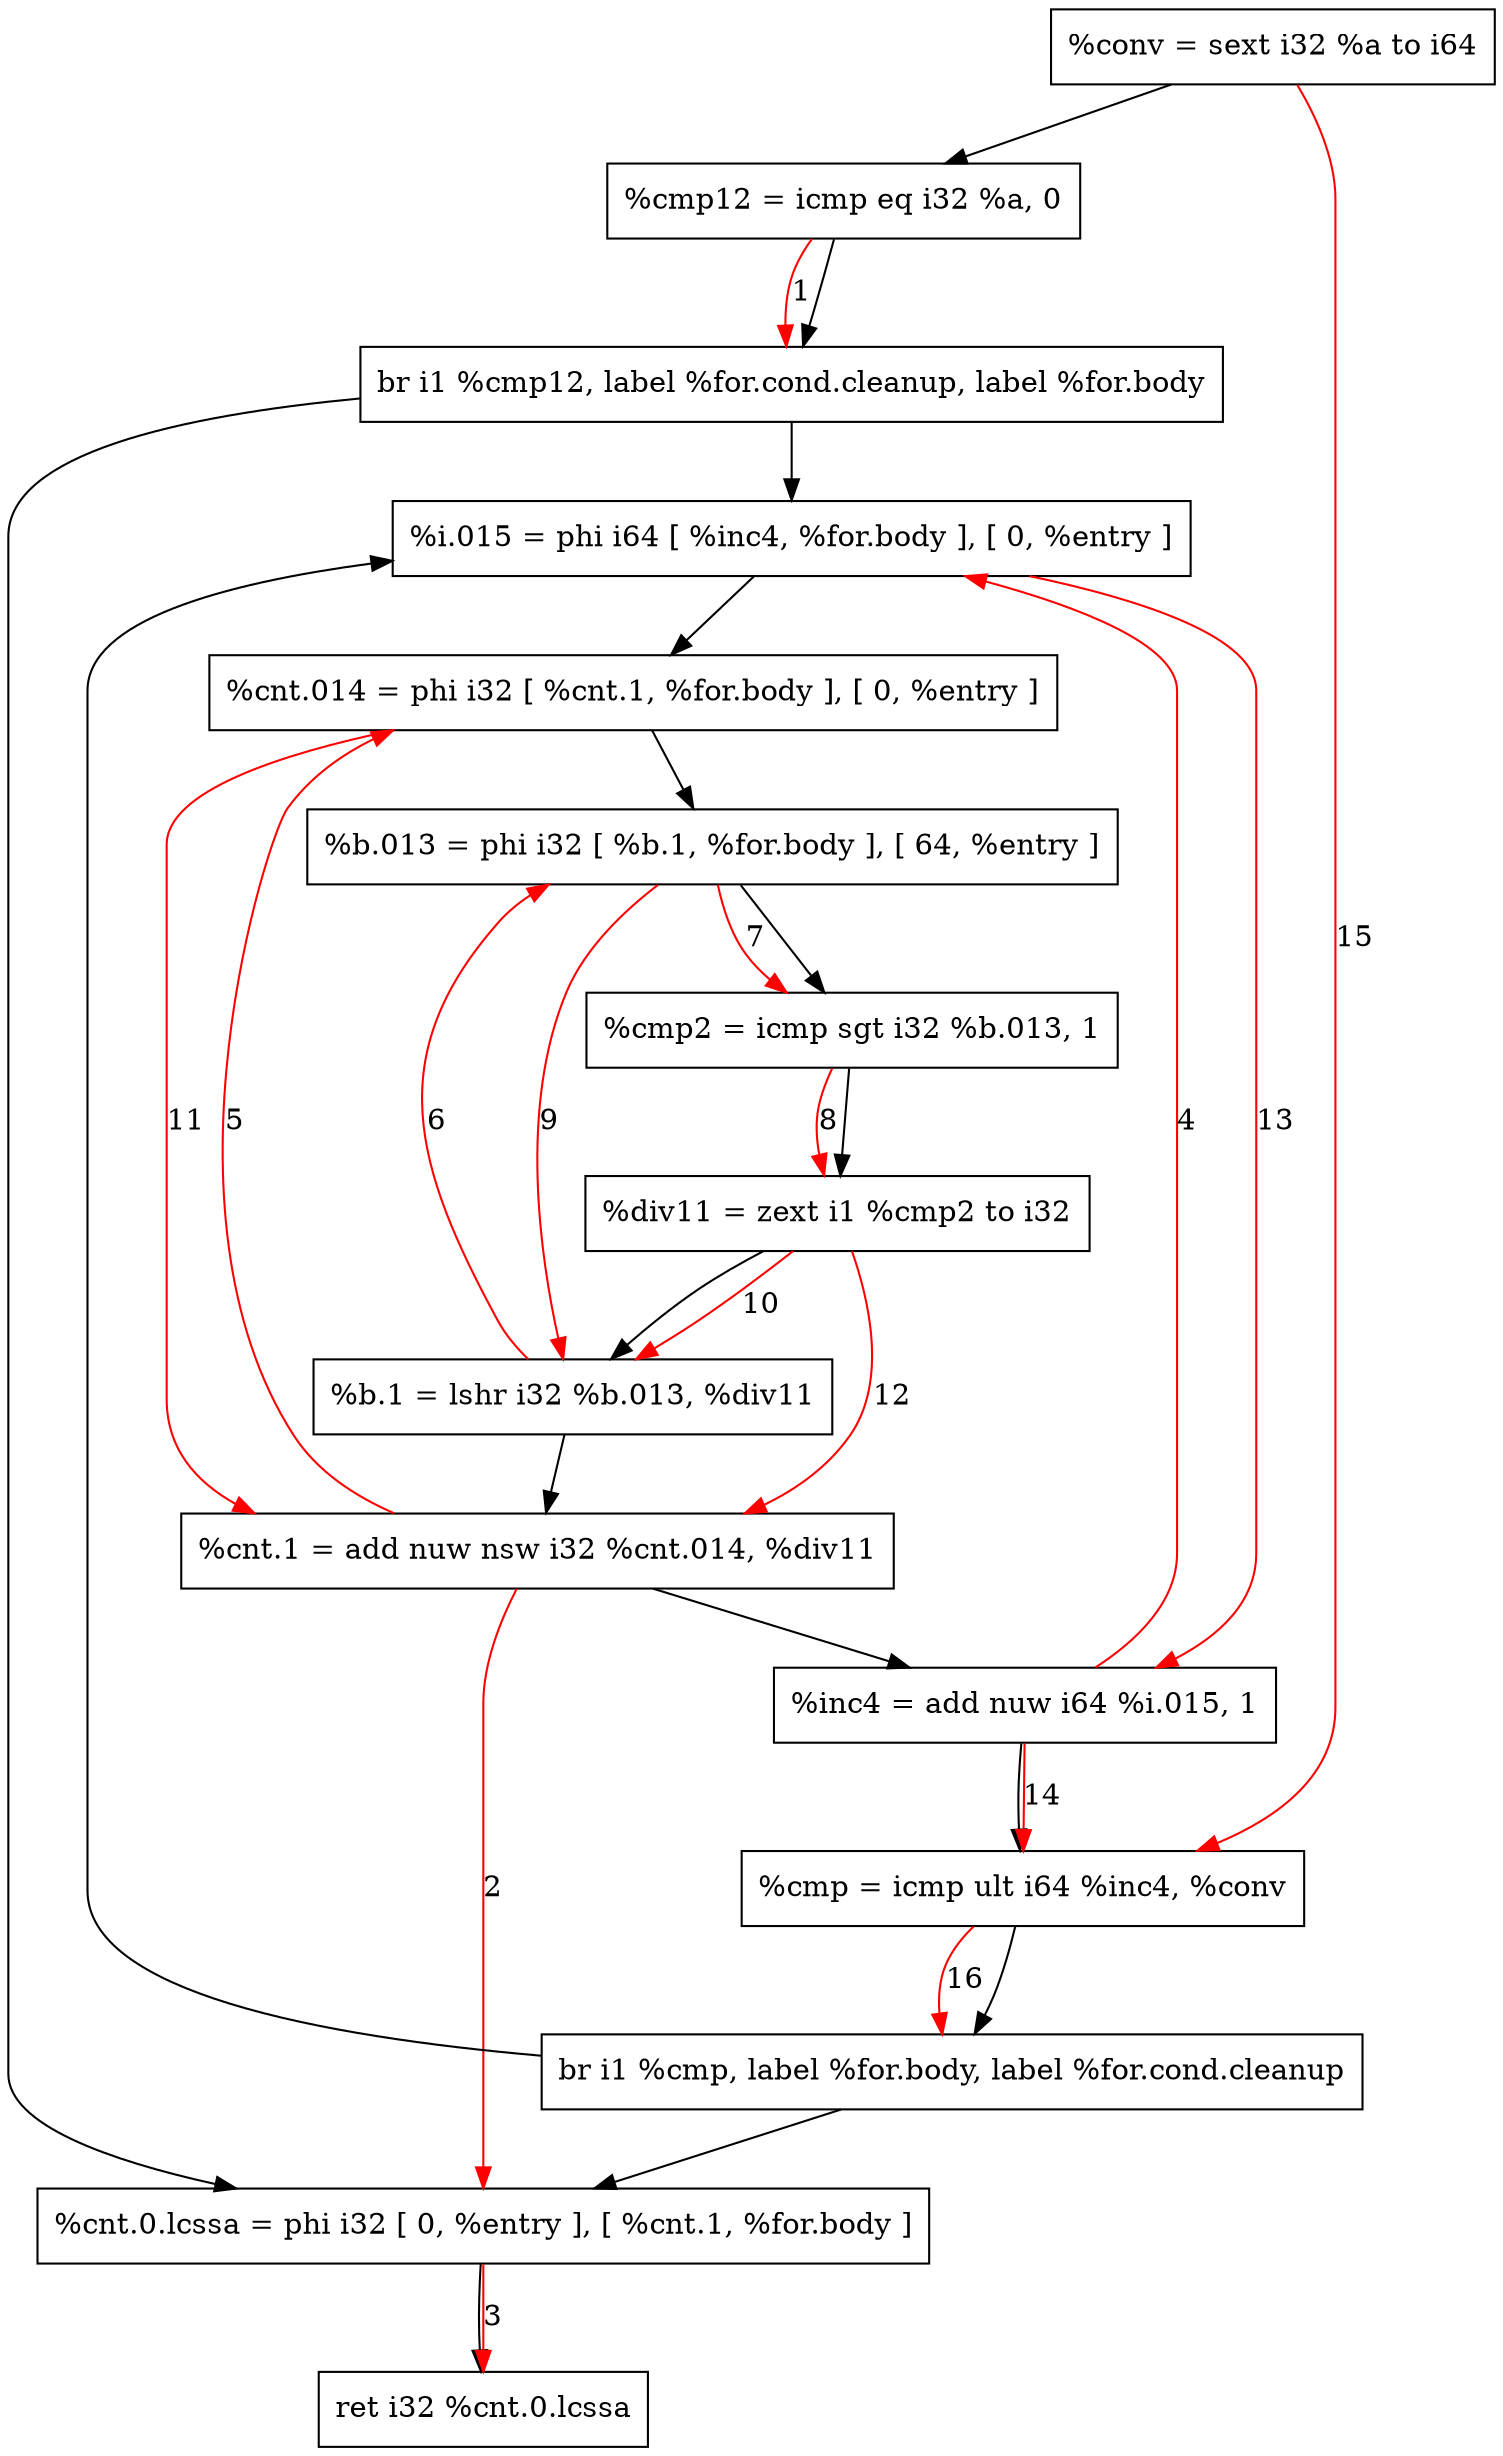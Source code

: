 digraph "CDFG for'func' function" {
	Node0x55c8c2787698[shape=record, label="  %conv = sext i32 %a to i64"]
	Node0x55c8c2787d50[shape=record, label="  %cmp12 = icmp eq i32 %a, 0"]
	Node0x55c8c2712c98[shape=record, label="  br i1 %cmp12, label %for.cond.cleanup, label %for.body"]
	Node0x55c8c2787ff8[shape=record, label="  %cnt.0.lcssa = phi i32 [ 0, %entry ], [ %cnt.1, %for.body ]"]
	Node0x55c8c27880d8[shape=record, label="  ret i32 %cnt.0.lcssa"]
	Node0x55c8c2788178[shape=record, label="  %i.015 = phi i64 [ %inc4, %for.body ], [ 0, %entry ]"]
	Node0x55c8c2788238[shape=record, label="  %cnt.014 = phi i32 [ %cnt.1, %for.body ], [ 0, %entry ]"]
	Node0x55c8c27883d8[shape=record, label="  %b.013 = phi i32 [ %b.1, %for.body ], [ 64, %entry ]"]
	Node0x55c8c27884f0[shape=record, label="  %cmp2 = icmp sgt i32 %b.013, 1"]
	Node0x55c8c2788568[shape=record, label="  %div11 = zext i1 %cmp2 to i32"]
	Node0x55c8c2788600[shape=record, label="  %b.1 = lshr i32 %b.013, %div11"]
	Node0x55c8c2788810[shape=record, label="  %cnt.1 = add nuw nsw i32 %cnt.014, %div11"]
	Node0x55c8c2788880[shape=record, label="  %inc4 = add nuw i64 %i.015, 1"]
	Node0x55c8c27888f0[shape=record, label="  %cmp = icmp ult i64 %inc4, %conv"]
	Node0x55c8c2712db8[shape=record, label="  br i1 %cmp, label %for.body, label %for.cond.cleanup"]
	Node0x55c8c2787698 -> Node0x55c8c2787d50
	Node0x55c8c2787d50 -> Node0x55c8c2712c98
	Node0x55c8c2712c98 -> Node0x55c8c2787ff8
	Node0x55c8c2712c98 -> Node0x55c8c2788178
	Node0x55c8c2787ff8 -> Node0x55c8c27880d8
	Node0x55c8c2788178 -> Node0x55c8c2788238
	Node0x55c8c2788238 -> Node0x55c8c27883d8
	Node0x55c8c27883d8 -> Node0x55c8c27884f0
	Node0x55c8c27884f0 -> Node0x55c8c2788568
	Node0x55c8c2788568 -> Node0x55c8c2788600
	Node0x55c8c2788600 -> Node0x55c8c2788810
	Node0x55c8c2788810 -> Node0x55c8c2788880
	Node0x55c8c2788880 -> Node0x55c8c27888f0
	Node0x55c8c27888f0 -> Node0x55c8c2712db8
	Node0x55c8c2712db8 -> Node0x55c8c2788178
	Node0x55c8c2712db8 -> Node0x55c8c2787ff8
edge [color=red]
	Node0x55c8c2787d50 -> Node0x55c8c2712c98[label="1"]
	Node0x55c8c2788810 -> Node0x55c8c2787ff8[label="2"]
	Node0x55c8c2787ff8 -> Node0x55c8c27880d8[label="3"]
	Node0x55c8c2788880 -> Node0x55c8c2788178[label="4"]
	Node0x55c8c2788810 -> Node0x55c8c2788238[label="5"]
	Node0x55c8c2788600 -> Node0x55c8c27883d8[label="6"]
	Node0x55c8c27883d8 -> Node0x55c8c27884f0[label="7"]
	Node0x55c8c27884f0 -> Node0x55c8c2788568[label="8"]
	Node0x55c8c27883d8 -> Node0x55c8c2788600[label="9"]
	Node0x55c8c2788568 -> Node0x55c8c2788600[label="10"]
	Node0x55c8c2788238 -> Node0x55c8c2788810[label="11"]
	Node0x55c8c2788568 -> Node0x55c8c2788810[label="12"]
	Node0x55c8c2788178 -> Node0x55c8c2788880[label="13"]
	Node0x55c8c2788880 -> Node0x55c8c27888f0[label="14"]
	Node0x55c8c2787698 -> Node0x55c8c27888f0[label="15"]
	Node0x55c8c27888f0 -> Node0x55c8c2712db8[label="16"]
}
